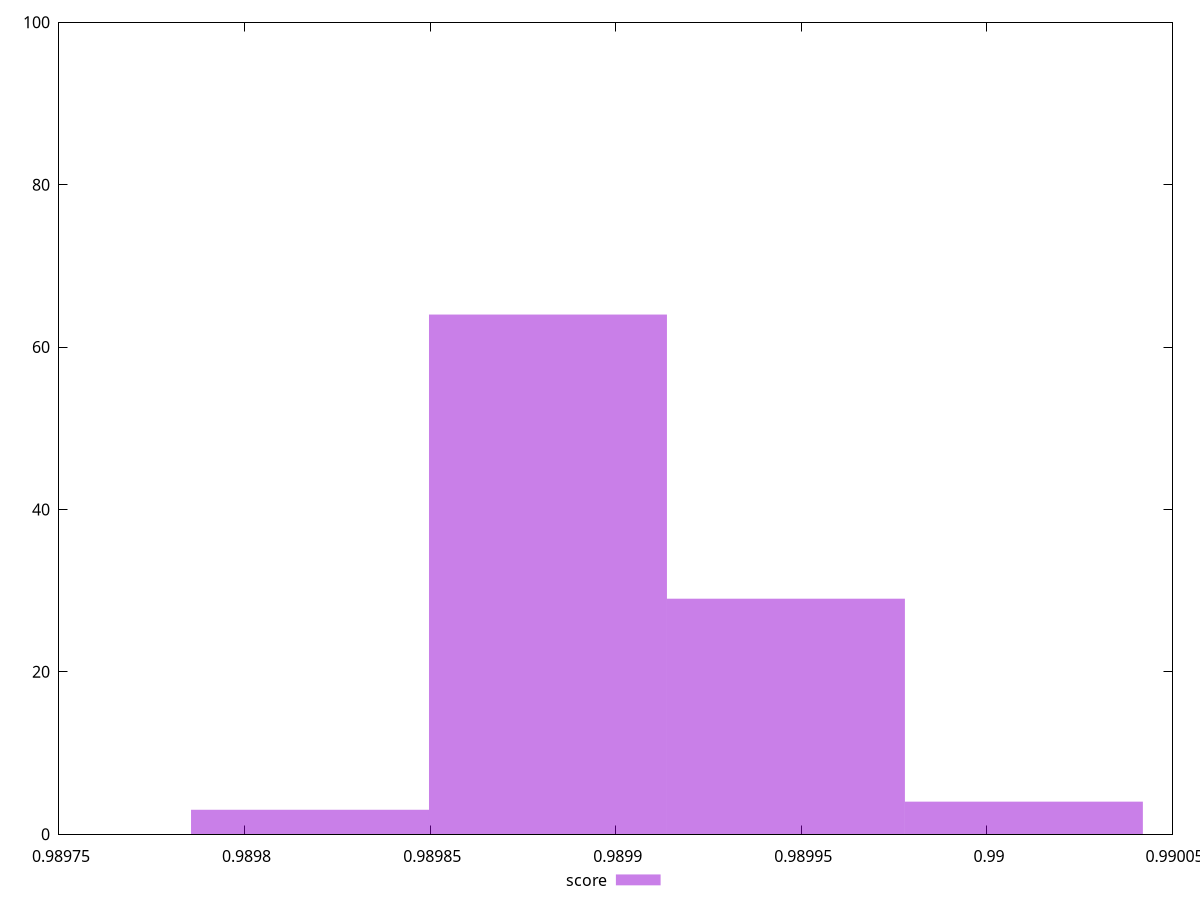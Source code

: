 reset
set terminal svg size 640, 490 enhanced background rgb 'white'
set output "reprap/first-contentful-paint/samples/pages+cached+noexternal+nofonts+nosvg+noimg+nocss+nojs/score/histogram.svg"

$score <<EOF
0.989881737816349 64
0.9899458493278657 29
0.9900099608393822 4
0.9898176263048324 3
EOF

set key outside below
set boxwidth 0.00006411151151660292
set yrange [0:100]
set style fill transparent solid 0.5 noborder

plot \
  $score title "score" with boxes, \


reset